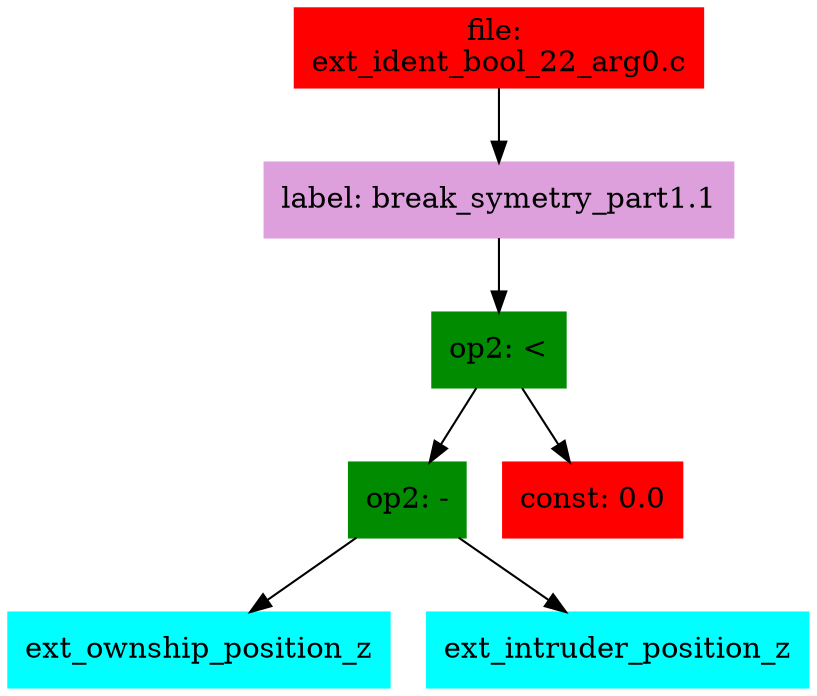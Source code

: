 digraph G {
node [shape=box]

0 [label="file: 
ext_ident_bool_22_arg0.c",color=red, style=filled]
1 [label="label: break_symetry_part1.1",color=plum, style=filled]
0 -> 1
2 [label="op2: <",color=green4, style=filled]
1 -> 2
3 [label="op2: -",color=green4, style=filled]
2 -> 3
4 [label="ext_ownship_position_z",color=cyan1, style=filled]
3 -> 4
5 [label="ext_intruder_position_z",color=cyan1, style=filled]
3 -> 5
6 [label="const: 0.0",color=red1, style=filled]
2 -> 6


}

